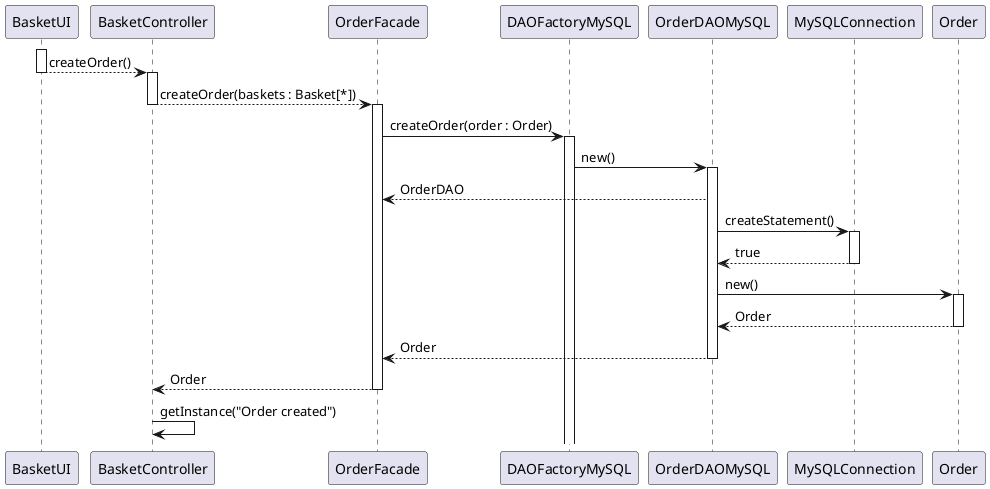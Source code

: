 @startuml

activate BasketUI
BasketUI --> BasketController : createOrder()
deactivate BasketUI

activate BasketController
BasketController --> OrderFacade : createOrder(baskets : Basket[*])
deactivate BasketController

activate OrderFacade
OrderFacade -> DAOFactoryMySQL : createOrder(order : Order)

activate DAOFactoryMySQL
DAOFactoryMySQL -> OrderDAOMySQL : new()


activate OrderDAOMySQL
OrderFacade <-- OrderDAOMySQL : OrderDAO

OrderDAOMySQL -> MySQLConnection : createStatement()

activate MySQLConnection
OrderDAOMySQL <-- MySQLConnection : true
deactivate MySQLConnection


OrderDAOMySQL -> Order : new()
activate Order
OrderDAOMySQL <-- Order : Order
deactivate Order


OrderFacade <-- OrderDAOMySQL : Order
deactivate OrderDAOMySQL
BasketController <-- OrderFacade : Order
deactivate OrderFacade

BasketController -> BasketController : getInstance("Order created")

@enduml
